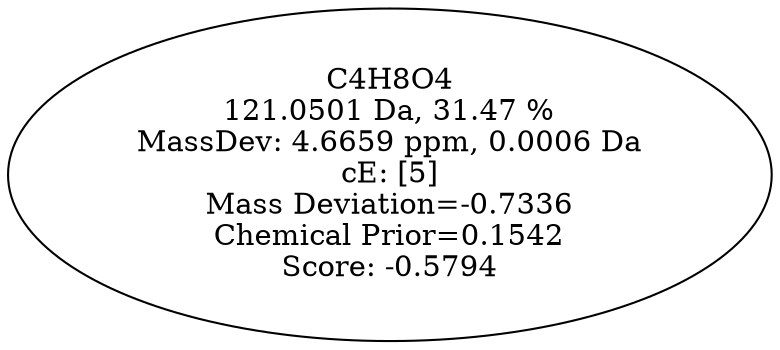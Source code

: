 strict digraph {
v1 [label="C4H8O4\n121.0501 Da, 31.47 %\nMassDev: 4.6659 ppm, 0.0006 Da\ncE: [5]\nMass Deviation=-0.7336\nChemical Prior=0.1542\nScore: -0.5794"];
}